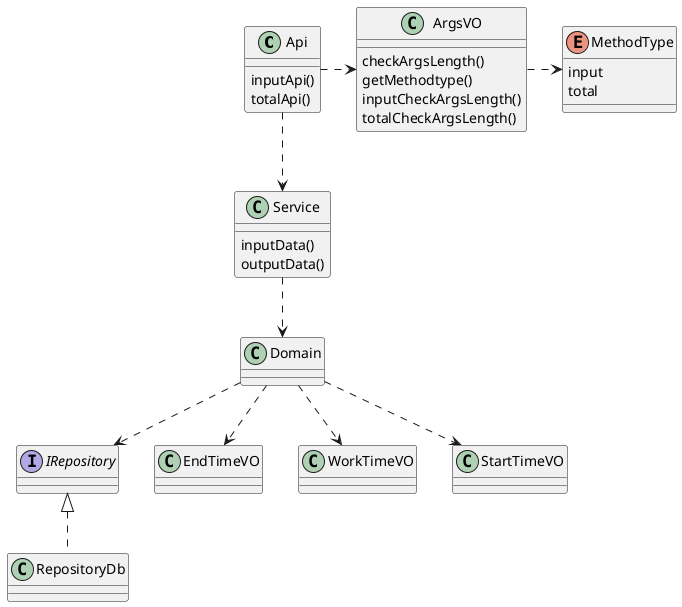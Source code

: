 @startuml
'コメントアウト

class Api {
  inputApi()
  totalApi()
}


class  Service {
  inputData()
  outputData()
}

class Domain {

}

interface IRepository {

}


class RepositoryDb implements IRepository {

} 

class ArgsVO {
  checkArgsLength()
  getMethodtype()
  inputCheckArgsLength()
  totalCheckArgsLength()
}

enum MethodType {
  input
  total
}



class EndTimeVO {

}



Api .down.> Service
Service ..> Domain
Domain ..> IRepository
Api .right.> ArgsVO
ArgsVO .right.> MethodType
Domain ..> WorkTimeVO
Domain ..> StartTimeVO
Domain ..> EndTimeVO


@enduml
